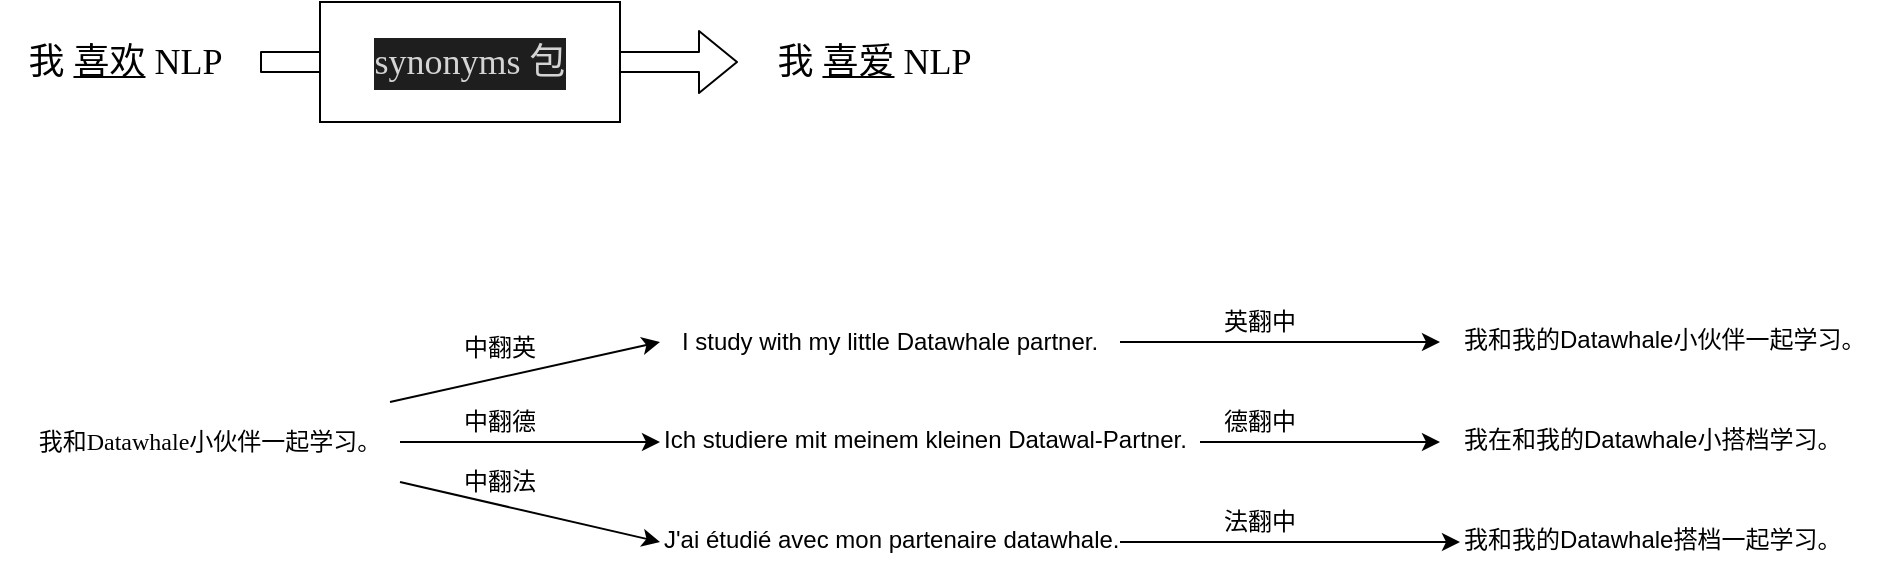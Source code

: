 <mxfile version="13.9.5" type="device"><diagram id="8VeKk-ZbD-106Ch0Pzuy" name="第 1 页"><mxGraphModel dx="770" dy="447" grid="1" gridSize="10" guides="1" tooltips="1" connect="1" arrows="1" fold="1" page="1" pageScale="1" pageWidth="1169" pageHeight="1654" math="0" shadow="0"><root><mxCell id="0"/><mxCell id="1" parent="0"/><mxCell id="Zna8QchSFUHWDIqtobIz-4" value="" style="shape=flexArrow;endArrow=classic;html=1;entryX=0;entryY=0.5;entryDx=0;entryDy=0;" parent="1" source="Zna8QchSFUHWDIqtobIz-1" target="Zna8QchSFUHWDIqtobIz-3" edge="1"><mxGeometry width="50" height="50" relative="1" as="geometry"><mxPoint x="220" y="250" as="sourcePoint"/><mxPoint x="270" y="200" as="targetPoint"/></mxGeometry></mxCell><mxCell id="Zna8QchSFUHWDIqtobIz-1" value="&lt;font face=&quot;宋体&quot; style=&quot;font-size: 18px&quot;&gt;我&amp;nbsp;&lt;u&gt;喜欢&lt;/u&gt; NLP&amp;nbsp;&lt;/font&gt;" style="text;html=1;strokeColor=none;fillColor=none;align=center;verticalAlign=middle;whiteSpace=wrap;rounded=0;" parent="1" vertex="1"><mxGeometry x="130" y="205" width="130" height="30" as="geometry"/></mxCell><mxCell id="Zna8QchSFUHWDIqtobIz-2" value="&lt;div style=&quot;color: rgb(212 , 212 , 212) ; background-color: rgb(30 , 30 , 30) ; line-height: 24px&quot;&gt;&lt;font face=&quot;Times New Roman&quot; style=&quot;font-size: 18px&quot;&gt;synonyms 包&lt;/font&gt;&lt;/div&gt;" style="rounded=0;whiteSpace=wrap;html=1;" parent="1" vertex="1"><mxGeometry x="290" y="190" width="150" height="60" as="geometry"/></mxCell><mxCell id="Zna8QchSFUHWDIqtobIz-3" value="&lt;font face=&quot;宋体&quot; style=&quot;font-size: 18px&quot;&gt;我&amp;nbsp;&lt;u&gt;喜爱&lt;/u&gt;&amp;nbsp;NLP&amp;nbsp;&lt;/font&gt;" style="text;html=1;strokeColor=none;fillColor=none;align=center;verticalAlign=middle;whiteSpace=wrap;rounded=0;" parent="1" vertex="1"><mxGeometry x="499" y="205" width="141" height="30" as="geometry"/></mxCell><mxCell id="JEeiF3w-WhQVRiIInSrB-12" style="edgeStyle=orthogonalEdgeStyle;rounded=0;orthogonalLoop=1;jettySize=auto;html=1;exitX=1;exitY=0.5;exitDx=0;exitDy=0;" edge="1" parent="1" source="JEeiF3w-WhQVRiIInSrB-1" target="JEeiF3w-WhQVRiIInSrB-4"><mxGeometry relative="1" as="geometry"/></mxCell><mxCell id="JEeiF3w-WhQVRiIInSrB-1" value="&lt;font face=&quot;宋体&quot; style=&quot;font-size: 12px&quot;&gt;我和Datawhale小伙伴一起学习。&lt;/font&gt;" style="text;html=1;strokeColor=none;fillColor=none;align=center;verticalAlign=middle;whiteSpace=wrap;rounded=0;" vertex="1" parent="1"><mxGeometry x="140" y="390" width="190" height="40" as="geometry"/></mxCell><mxCell id="JEeiF3w-WhQVRiIInSrB-14" style="edgeStyle=orthogonalEdgeStyle;rounded=0;orthogonalLoop=1;jettySize=auto;html=1;exitX=1;exitY=0.5;exitDx=0;exitDy=0;" edge="1" parent="1" source="JEeiF3w-WhQVRiIInSrB-3"><mxGeometry relative="1" as="geometry"><mxPoint x="850" y="360" as="targetPoint"/></mxGeometry></mxCell><mxCell id="JEeiF3w-WhQVRiIInSrB-3" value="I study with my little Datawhale partner." style="text;html=1;strokeColor=none;fillColor=none;align=center;verticalAlign=middle;whiteSpace=wrap;rounded=0;" vertex="1" parent="1"><mxGeometry x="460" y="340" width="230" height="40" as="geometry"/></mxCell><mxCell id="JEeiF3w-WhQVRiIInSrB-15" style="edgeStyle=orthogonalEdgeStyle;rounded=0;orthogonalLoop=1;jettySize=auto;html=1;exitX=1;exitY=0.5;exitDx=0;exitDy=0;" edge="1" parent="1" source="JEeiF3w-WhQVRiIInSrB-4"><mxGeometry relative="1" as="geometry"><mxPoint x="850" y="410" as="targetPoint"/></mxGeometry></mxCell><mxCell id="JEeiF3w-WhQVRiIInSrB-4" value="Ich studiere mit meinem kleinen Datawal-Partner." style="text;whiteSpace=wrap;html=1;" vertex="1" parent="1"><mxGeometry x="460" y="395" width="270" height="30" as="geometry"/></mxCell><mxCell id="JEeiF3w-WhQVRiIInSrB-16" style="edgeStyle=orthogonalEdgeStyle;rounded=0;orthogonalLoop=1;jettySize=auto;html=1;" edge="1" parent="1" source="JEeiF3w-WhQVRiIInSrB-5" target="JEeiF3w-WhQVRiIInSrB-6"><mxGeometry relative="1" as="geometry"/></mxCell><mxCell id="JEeiF3w-WhQVRiIInSrB-5" value="J'ai étudié avec mon partenaire datawhale." style="text;whiteSpace=wrap;html=1;" vertex="1" parent="1"><mxGeometry x="460" y="445" width="230" height="30" as="geometry"/></mxCell><mxCell id="JEeiF3w-WhQVRiIInSrB-6" value="我和我的Datawhale搭档一起学习。" style="text;whiteSpace=wrap;html=1;" vertex="1" parent="1"><mxGeometry x="860" y="445" width="210" height="30" as="geometry"/></mxCell><mxCell id="JEeiF3w-WhQVRiIInSrB-7" value="我在和我的Datawhale小搭档学习。" style="text;whiteSpace=wrap;html=1;" vertex="1" parent="1"><mxGeometry x="860" y="395" width="200" height="30" as="geometry"/></mxCell><mxCell id="JEeiF3w-WhQVRiIInSrB-8" value="我和我的Datawhale小伙伴一起学习。" style="text;whiteSpace=wrap;html=1;" vertex="1" parent="1"><mxGeometry x="860" y="345" width="210" height="35" as="geometry"/></mxCell><mxCell id="JEeiF3w-WhQVRiIInSrB-9" value="" style="endArrow=classic;html=1;" edge="1" parent="1" source="JEeiF3w-WhQVRiIInSrB-1"><mxGeometry width="50" height="50" relative="1" as="geometry"><mxPoint x="290" y="420" as="sourcePoint"/><mxPoint x="460" y="360" as="targetPoint"/></mxGeometry></mxCell><mxCell id="JEeiF3w-WhQVRiIInSrB-13" value="" style="endArrow=classic;html=1;entryX=0;entryY=0.5;entryDx=0;entryDy=0;exitX=1;exitY=1;exitDx=0;exitDy=0;" edge="1" parent="1" source="JEeiF3w-WhQVRiIInSrB-1" target="JEeiF3w-WhQVRiIInSrB-5"><mxGeometry width="50" height="50" relative="1" as="geometry"><mxPoint x="160" y="510" as="sourcePoint"/><mxPoint x="210" y="460" as="targetPoint"/></mxGeometry></mxCell><mxCell id="JEeiF3w-WhQVRiIInSrB-17" value="中翻英" style="text;html=1;strokeColor=none;fillColor=none;align=center;verticalAlign=middle;whiteSpace=wrap;rounded=0;" vertex="1" parent="1"><mxGeometry x="360" y="352.5" width="40" height="20" as="geometry"/></mxCell><mxCell id="JEeiF3w-WhQVRiIInSrB-18" value="中翻德" style="text;html=1;strokeColor=none;fillColor=none;align=center;verticalAlign=middle;whiteSpace=wrap;rounded=0;" vertex="1" parent="1"><mxGeometry x="360" y="390" width="40" height="20" as="geometry"/></mxCell><mxCell id="JEeiF3w-WhQVRiIInSrB-19" value="中翻法" style="text;html=1;strokeColor=none;fillColor=none;align=center;verticalAlign=middle;whiteSpace=wrap;rounded=0;" vertex="1" parent="1"><mxGeometry x="360" y="420" width="40" height="20" as="geometry"/></mxCell><mxCell id="JEeiF3w-WhQVRiIInSrB-20" value="英翻中" style="text;html=1;strokeColor=none;fillColor=none;align=center;verticalAlign=middle;whiteSpace=wrap;rounded=0;" vertex="1" parent="1"><mxGeometry x="740" y="340" width="40" height="20" as="geometry"/></mxCell><mxCell id="JEeiF3w-WhQVRiIInSrB-21" value="德翻中" style="text;html=1;strokeColor=none;fillColor=none;align=center;verticalAlign=middle;whiteSpace=wrap;rounded=0;" vertex="1" parent="1"><mxGeometry x="740" y="390" width="40" height="20" as="geometry"/></mxCell><mxCell id="JEeiF3w-WhQVRiIInSrB-22" value="法翻中" style="text;html=1;strokeColor=none;fillColor=none;align=center;verticalAlign=middle;whiteSpace=wrap;rounded=0;" vertex="1" parent="1"><mxGeometry x="740" y="440" width="40" height="20" as="geometry"/></mxCell></root></mxGraphModel></diagram></mxfile>